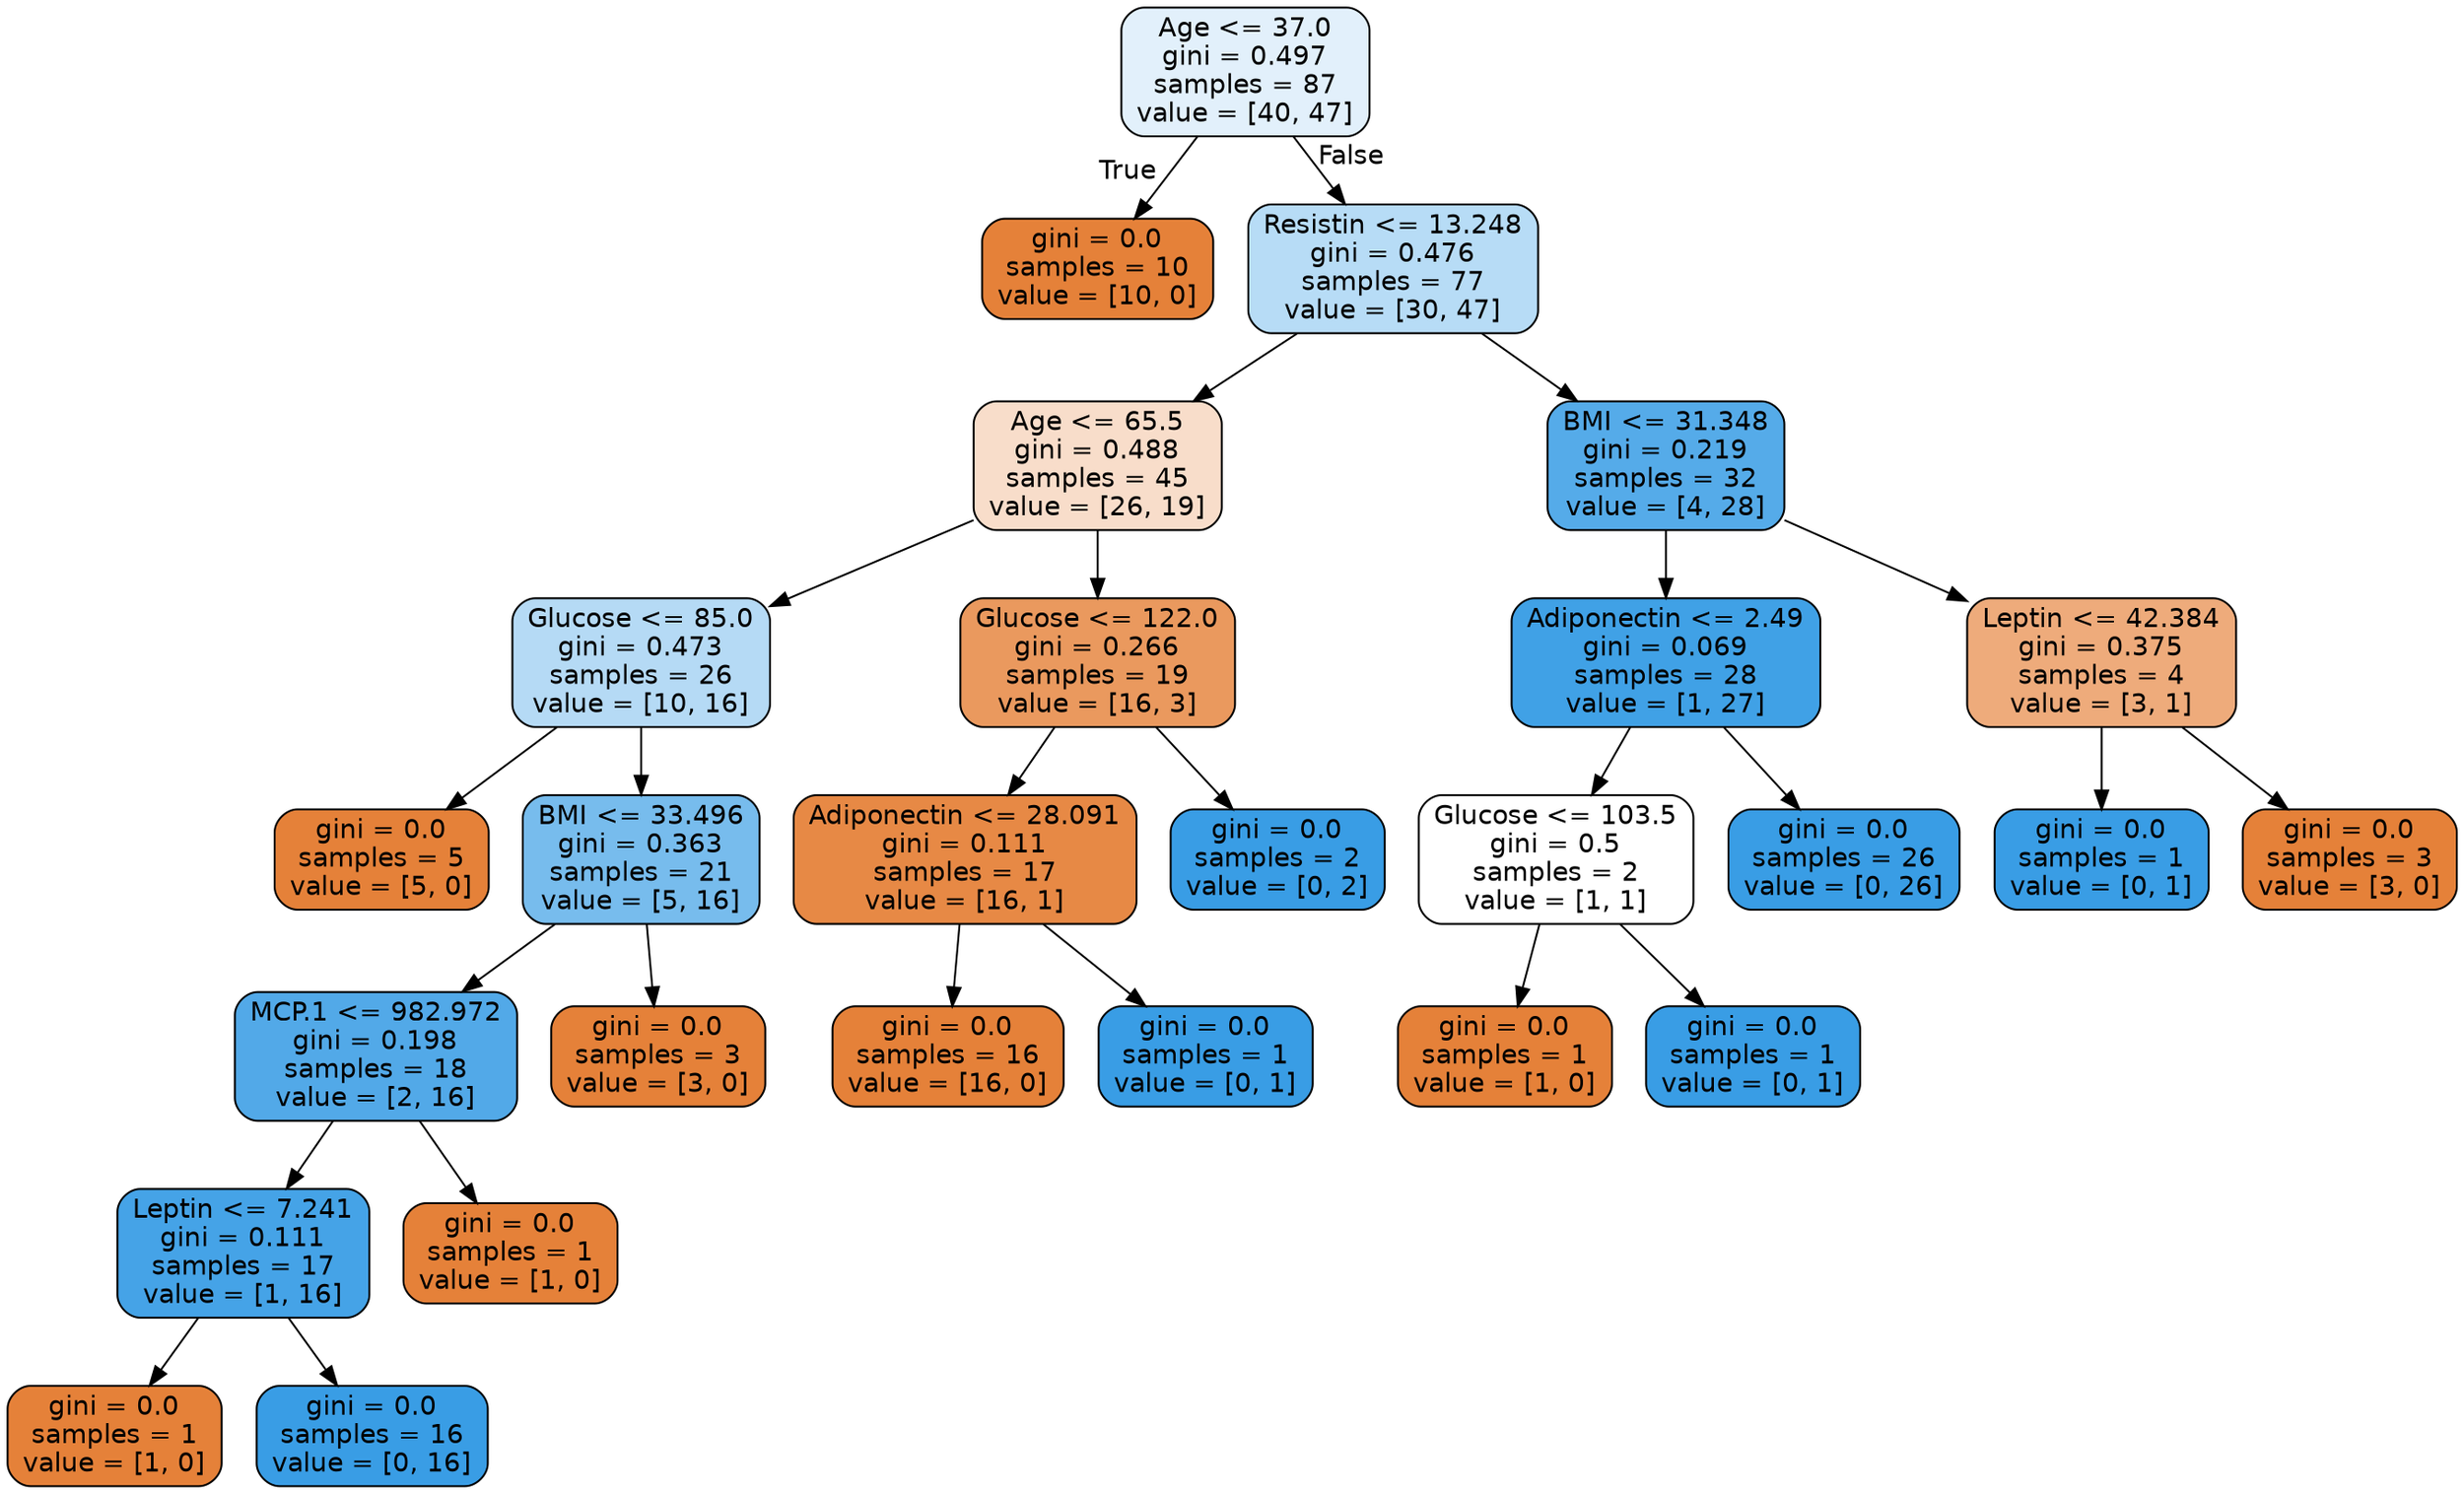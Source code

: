 digraph Tree {
node [shape=box, style="filled, rounded", color="black", fontname="helvetica"] ;
edge [fontname="helvetica"] ;
0 [label="Age <= 37.0\ngini = 0.497\nsamples = 87\nvalue = [40, 47]", fillcolor="#e2f0fb"] ;
1 [label="gini = 0.0\nsamples = 10\nvalue = [10, 0]", fillcolor="#e58139"] ;
0 -> 1 [labeldistance=2.5, labelangle=45, headlabel="True"] ;
2 [label="Resistin <= 13.248\ngini = 0.476\nsamples = 77\nvalue = [30, 47]", fillcolor="#b7dcf6"] ;
0 -> 2 [labeldistance=2.5, labelangle=-45, headlabel="False"] ;
3 [label="Age <= 65.5\ngini = 0.488\nsamples = 45\nvalue = [26, 19]", fillcolor="#f8ddca"] ;
2 -> 3 ;
4 [label="Glucose <= 85.0\ngini = 0.473\nsamples = 26\nvalue = [10, 16]", fillcolor="#b5daf5"] ;
3 -> 4 ;
5 [label="gini = 0.0\nsamples = 5\nvalue = [5, 0]", fillcolor="#e58139"] ;
4 -> 5 ;
6 [label="BMI <= 33.496\ngini = 0.363\nsamples = 21\nvalue = [5, 16]", fillcolor="#77bced"] ;
4 -> 6 ;
7 [label="MCP.1 <= 982.972\ngini = 0.198\nsamples = 18\nvalue = [2, 16]", fillcolor="#52a9e8"] ;
6 -> 7 ;
8 [label="Leptin <= 7.241\ngini = 0.111\nsamples = 17\nvalue = [1, 16]", fillcolor="#45a3e7"] ;
7 -> 8 ;
9 [label="gini = 0.0\nsamples = 1\nvalue = [1, 0]", fillcolor="#e58139"] ;
8 -> 9 ;
10 [label="gini = 0.0\nsamples = 16\nvalue = [0, 16]", fillcolor="#399de5"] ;
8 -> 10 ;
11 [label="gini = 0.0\nsamples = 1\nvalue = [1, 0]", fillcolor="#e58139"] ;
7 -> 11 ;
12 [label="gini = 0.0\nsamples = 3\nvalue = [3, 0]", fillcolor="#e58139"] ;
6 -> 12 ;
13 [label="Glucose <= 122.0\ngini = 0.266\nsamples = 19\nvalue = [16, 3]", fillcolor="#ea995e"] ;
3 -> 13 ;
14 [label="Adiponectin <= 28.091\ngini = 0.111\nsamples = 17\nvalue = [16, 1]", fillcolor="#e78945"] ;
13 -> 14 ;
15 [label="gini = 0.0\nsamples = 16\nvalue = [16, 0]", fillcolor="#e58139"] ;
14 -> 15 ;
16 [label="gini = 0.0\nsamples = 1\nvalue = [0, 1]", fillcolor="#399de5"] ;
14 -> 16 ;
17 [label="gini = 0.0\nsamples = 2\nvalue = [0, 2]", fillcolor="#399de5"] ;
13 -> 17 ;
18 [label="BMI <= 31.348\ngini = 0.219\nsamples = 32\nvalue = [4, 28]", fillcolor="#55abe9"] ;
2 -> 18 ;
19 [label="Adiponectin <= 2.49\ngini = 0.069\nsamples = 28\nvalue = [1, 27]", fillcolor="#40a1e6"] ;
18 -> 19 ;
20 [label="Glucose <= 103.5\ngini = 0.5\nsamples = 2\nvalue = [1, 1]", fillcolor="#ffffff"] ;
19 -> 20 ;
21 [label="gini = 0.0\nsamples = 1\nvalue = [1, 0]", fillcolor="#e58139"] ;
20 -> 21 ;
22 [label="gini = 0.0\nsamples = 1\nvalue = [0, 1]", fillcolor="#399de5"] ;
20 -> 22 ;
23 [label="gini = 0.0\nsamples = 26\nvalue = [0, 26]", fillcolor="#399de5"] ;
19 -> 23 ;
24 [label="Leptin <= 42.384\ngini = 0.375\nsamples = 4\nvalue = [3, 1]", fillcolor="#eeab7b"] ;
18 -> 24 ;
25 [label="gini = 0.0\nsamples = 1\nvalue = [0, 1]", fillcolor="#399de5"] ;
24 -> 25 ;
26 [label="gini = 0.0\nsamples = 3\nvalue = [3, 0]", fillcolor="#e58139"] ;
24 -> 26 ;
}